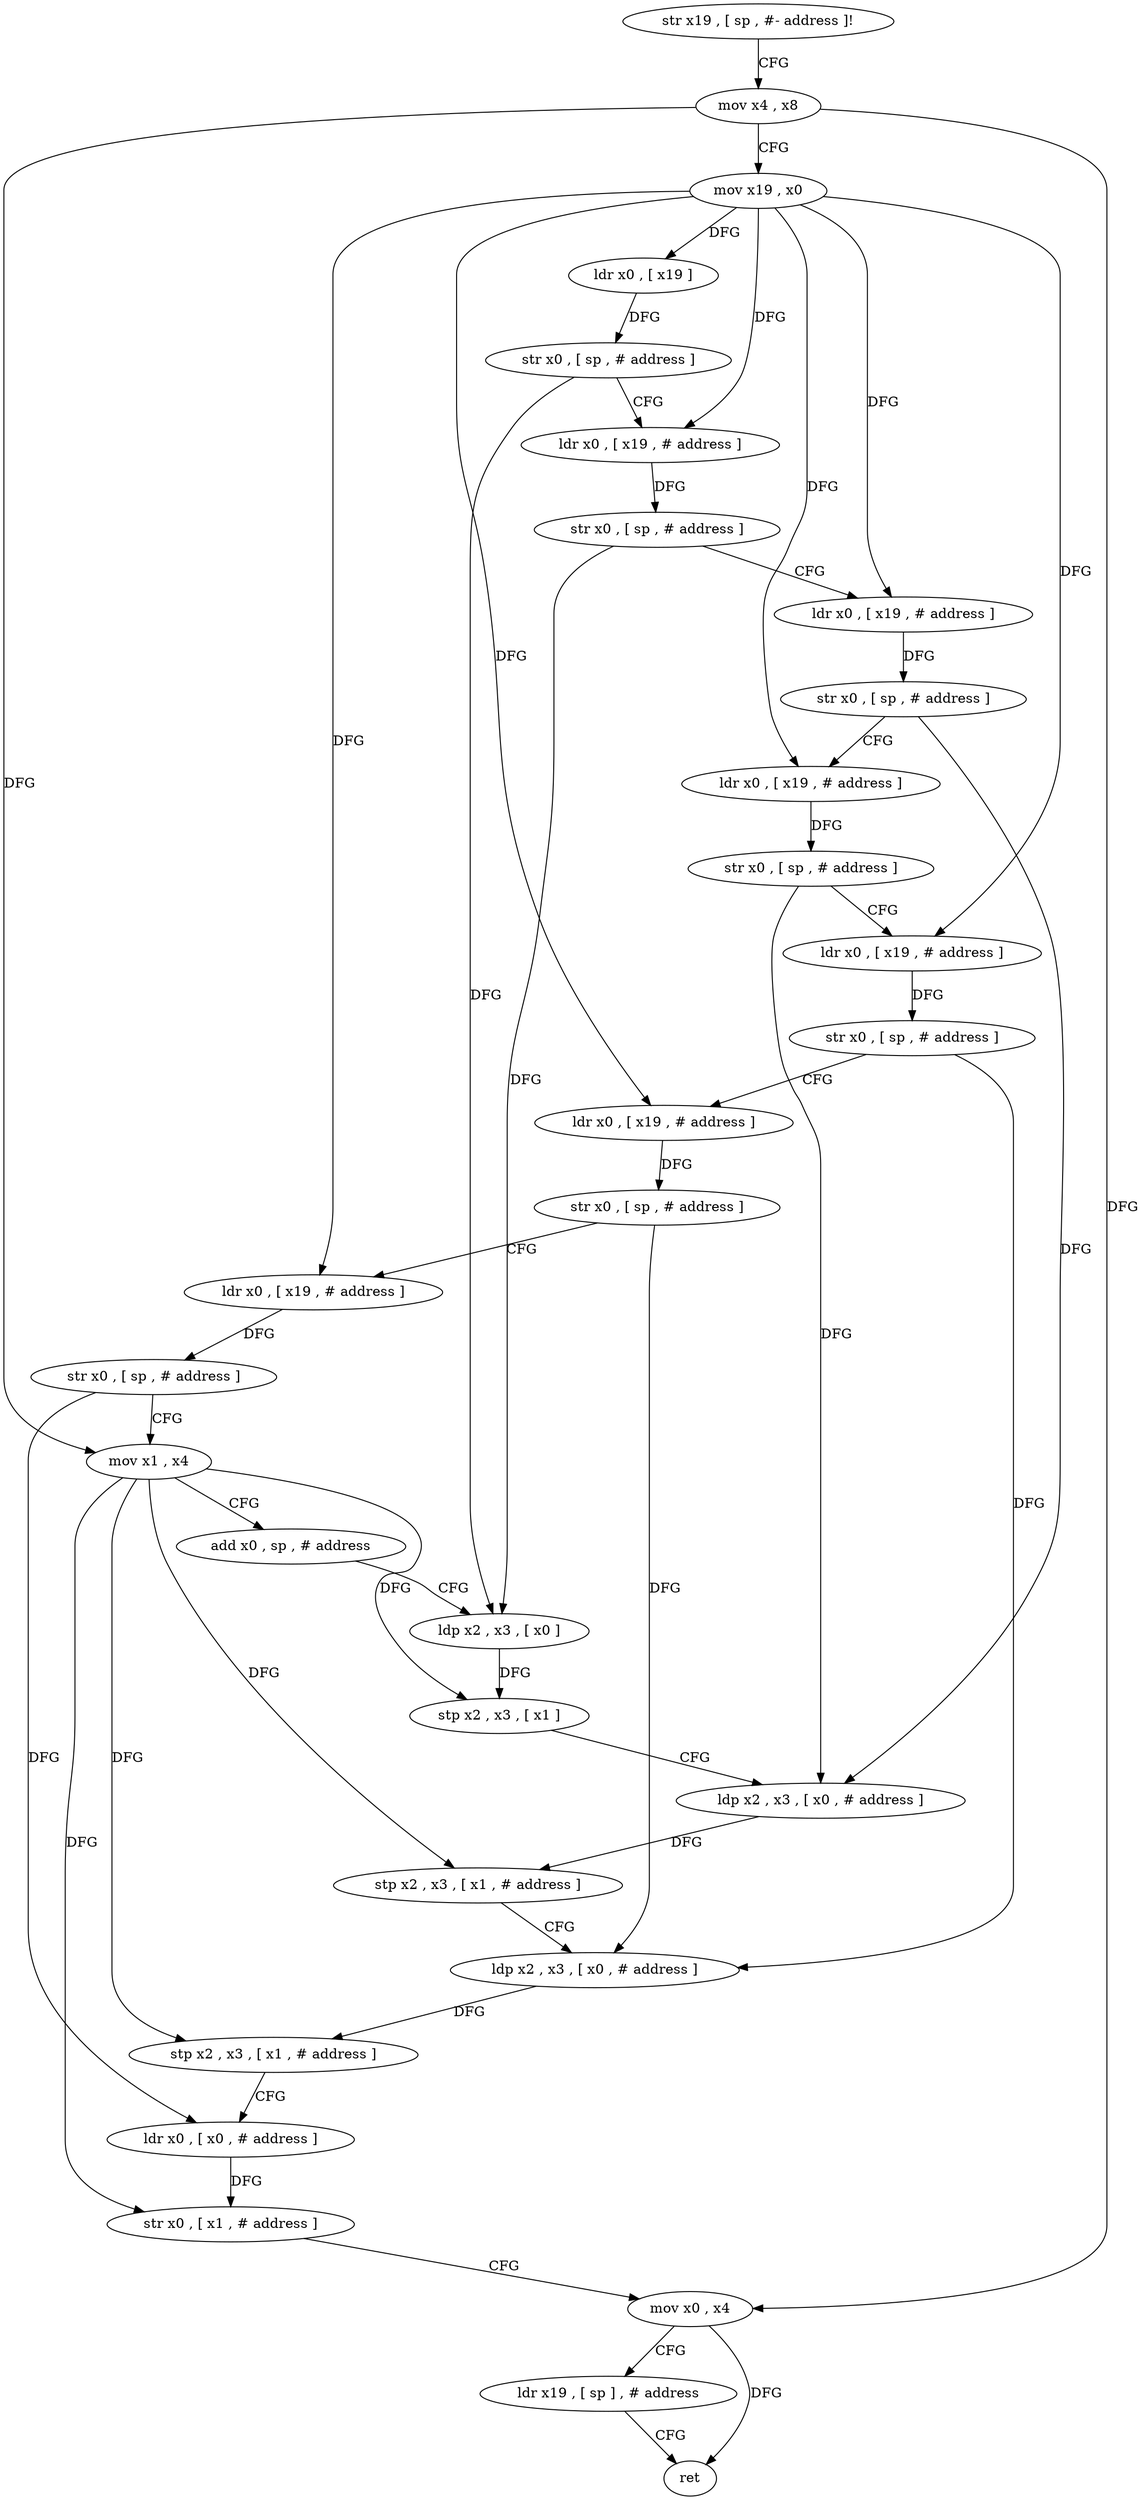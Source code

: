 digraph "func" {
"79340" [label = "str x19 , [ sp , #- address ]!" ]
"79344" [label = "mov x4 , x8" ]
"79348" [label = "mov x19 , x0" ]
"79352" [label = "ldr x0 , [ x19 ]" ]
"79356" [label = "str x0 , [ sp , # address ]" ]
"79360" [label = "ldr x0 , [ x19 , # address ]" ]
"79364" [label = "str x0 , [ sp , # address ]" ]
"79368" [label = "ldr x0 , [ x19 , # address ]" ]
"79372" [label = "str x0 , [ sp , # address ]" ]
"79376" [label = "ldr x0 , [ x19 , # address ]" ]
"79380" [label = "str x0 , [ sp , # address ]" ]
"79384" [label = "ldr x0 , [ x19 , # address ]" ]
"79388" [label = "str x0 , [ sp , # address ]" ]
"79392" [label = "ldr x0 , [ x19 , # address ]" ]
"79396" [label = "str x0 , [ sp , # address ]" ]
"79400" [label = "ldr x0 , [ x19 , # address ]" ]
"79404" [label = "str x0 , [ sp , # address ]" ]
"79408" [label = "mov x1 , x4" ]
"79412" [label = "add x0 , sp , # address" ]
"79416" [label = "ldp x2 , x3 , [ x0 ]" ]
"79420" [label = "stp x2 , x3 , [ x1 ]" ]
"79424" [label = "ldp x2 , x3 , [ x0 , # address ]" ]
"79428" [label = "stp x2 , x3 , [ x1 , # address ]" ]
"79432" [label = "ldp x2 , x3 , [ x0 , # address ]" ]
"79436" [label = "stp x2 , x3 , [ x1 , # address ]" ]
"79440" [label = "ldr x0 , [ x0 , # address ]" ]
"79444" [label = "str x0 , [ x1 , # address ]" ]
"79448" [label = "mov x0 , x4" ]
"79452" [label = "ldr x19 , [ sp ] , # address" ]
"79456" [label = "ret" ]
"79340" -> "79344" [ label = "CFG" ]
"79344" -> "79348" [ label = "CFG" ]
"79344" -> "79408" [ label = "DFG" ]
"79344" -> "79448" [ label = "DFG" ]
"79348" -> "79352" [ label = "DFG" ]
"79348" -> "79360" [ label = "DFG" ]
"79348" -> "79368" [ label = "DFG" ]
"79348" -> "79376" [ label = "DFG" ]
"79348" -> "79384" [ label = "DFG" ]
"79348" -> "79392" [ label = "DFG" ]
"79348" -> "79400" [ label = "DFG" ]
"79352" -> "79356" [ label = "DFG" ]
"79356" -> "79360" [ label = "CFG" ]
"79356" -> "79416" [ label = "DFG" ]
"79360" -> "79364" [ label = "DFG" ]
"79364" -> "79368" [ label = "CFG" ]
"79364" -> "79416" [ label = "DFG" ]
"79368" -> "79372" [ label = "DFG" ]
"79372" -> "79376" [ label = "CFG" ]
"79372" -> "79424" [ label = "DFG" ]
"79376" -> "79380" [ label = "DFG" ]
"79380" -> "79384" [ label = "CFG" ]
"79380" -> "79424" [ label = "DFG" ]
"79384" -> "79388" [ label = "DFG" ]
"79388" -> "79392" [ label = "CFG" ]
"79388" -> "79432" [ label = "DFG" ]
"79392" -> "79396" [ label = "DFG" ]
"79396" -> "79400" [ label = "CFG" ]
"79396" -> "79432" [ label = "DFG" ]
"79400" -> "79404" [ label = "DFG" ]
"79404" -> "79408" [ label = "CFG" ]
"79404" -> "79440" [ label = "DFG" ]
"79408" -> "79412" [ label = "CFG" ]
"79408" -> "79420" [ label = "DFG" ]
"79408" -> "79428" [ label = "DFG" ]
"79408" -> "79436" [ label = "DFG" ]
"79408" -> "79444" [ label = "DFG" ]
"79412" -> "79416" [ label = "CFG" ]
"79416" -> "79420" [ label = "DFG" ]
"79420" -> "79424" [ label = "CFG" ]
"79424" -> "79428" [ label = "DFG" ]
"79428" -> "79432" [ label = "CFG" ]
"79432" -> "79436" [ label = "DFG" ]
"79436" -> "79440" [ label = "CFG" ]
"79440" -> "79444" [ label = "DFG" ]
"79444" -> "79448" [ label = "CFG" ]
"79448" -> "79452" [ label = "CFG" ]
"79448" -> "79456" [ label = "DFG" ]
"79452" -> "79456" [ label = "CFG" ]
}
